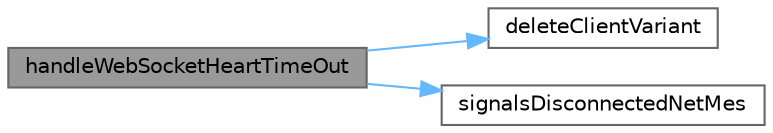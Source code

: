 digraph "handleWebSocketHeartTimeOut"
{
 // LATEX_PDF_SIZE
  bgcolor="transparent";
  edge [fontname=Helvetica,fontsize=10,labelfontname=Helvetica,labelfontsize=10];
  node [fontname=Helvetica,fontsize=10,shape=box,height=0.2,width=0.4];
  rankdir="LR";
  Node1 [id="Node000001",label="handleWebSocketHeartTimeOut",height=0.2,width=0.4,color="gray40", fillcolor="grey60", style="filled", fontcolor="black",tooltip="心跳处理"];
  Node1 -> Node2 [id="edge1_Node000001_Node000002",color="steelblue1",style="solid",tooltip=" "];
  Node2 [id="Node000002",label="deleteClientVariant",height=0.2,width=0.4,color="grey40", fillcolor="white", style="filled",URL="$class_c_web_socket_server.html#abdee6460dfcbb3b1011103c362bf7061",tooltip="清除指定客户端的管理数据"];
  Node1 -> Node3 [id="edge2_Node000001_Node000003",color="steelblue1",style="solid",tooltip=" "];
  Node3 [id="Node000003",label="signalsDisconnectedNetMes",height=0.2,width=0.4,color="grey40", fillcolor="white", style="filled",URL="$class_c_web_socket_server.html#a5f2cc7cfcec32f6b7685d312dc87b86c",tooltip="处理一个连接关闭"];
}
